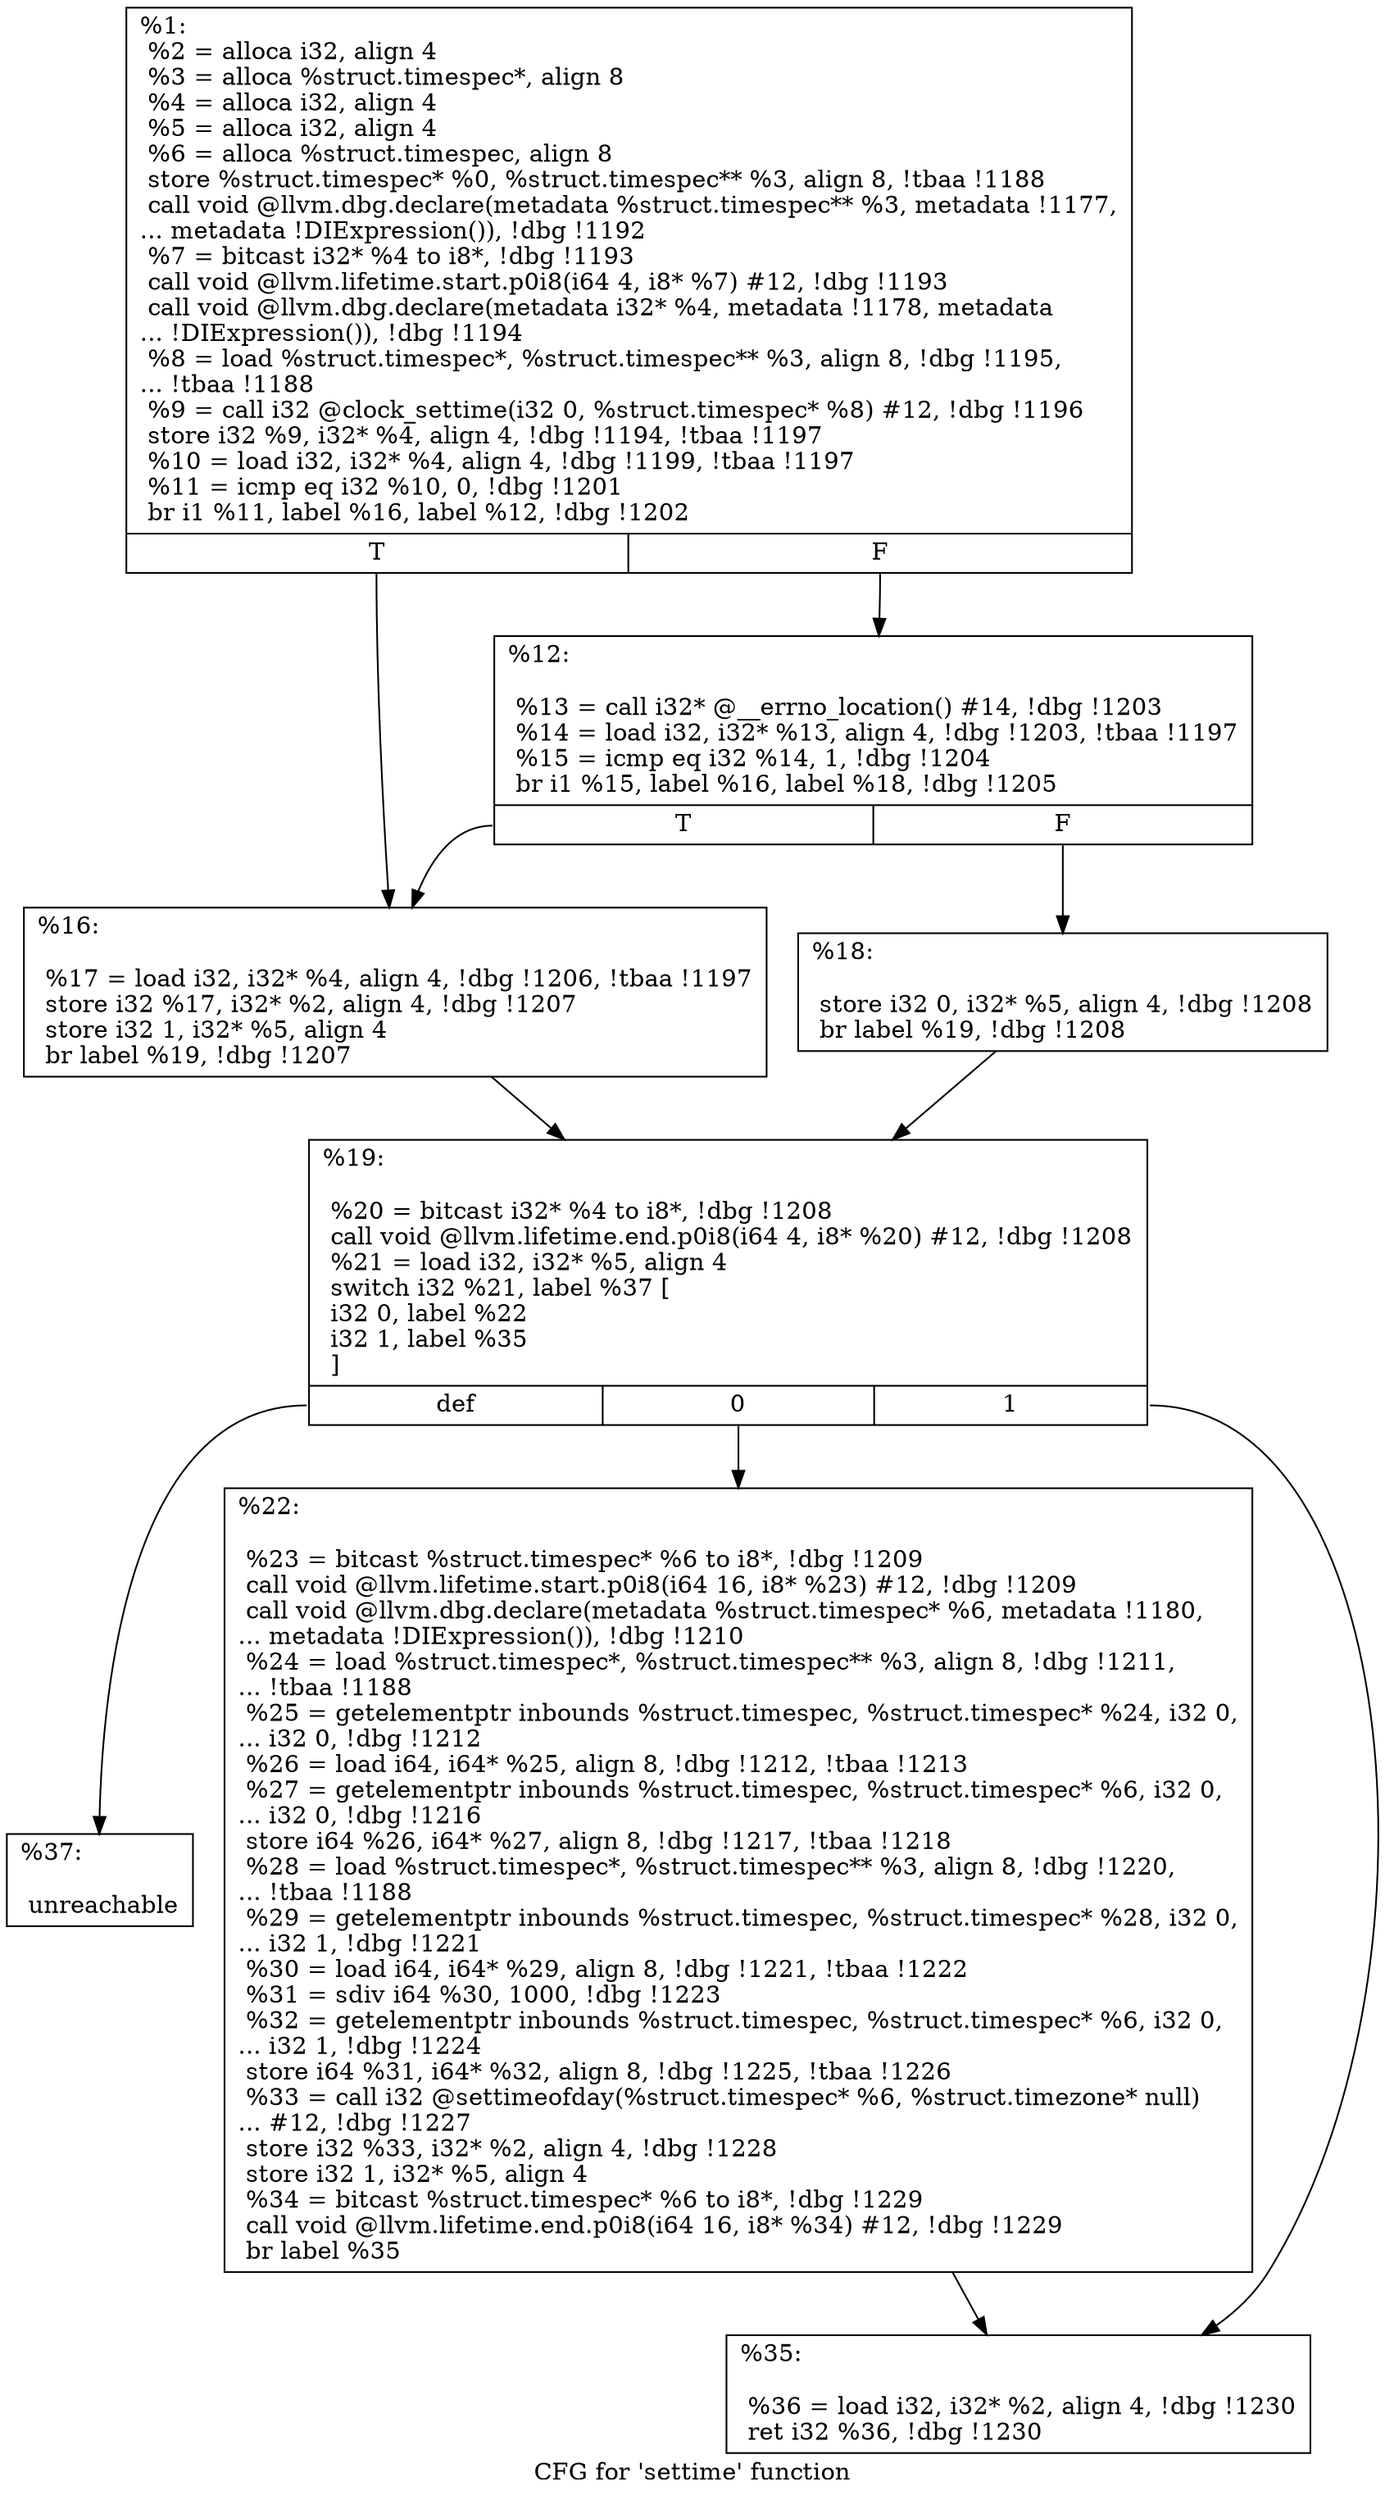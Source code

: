 digraph "CFG for 'settime' function" {
	label="CFG for 'settime' function";

	Node0x1ea9430 [shape=record,label="{%1:\l  %2 = alloca i32, align 4\l  %3 = alloca %struct.timespec*, align 8\l  %4 = alloca i32, align 4\l  %5 = alloca i32, align 4\l  %6 = alloca %struct.timespec, align 8\l  store %struct.timespec* %0, %struct.timespec** %3, align 8, !tbaa !1188\l  call void @llvm.dbg.declare(metadata %struct.timespec** %3, metadata !1177,\l... metadata !DIExpression()), !dbg !1192\l  %7 = bitcast i32* %4 to i8*, !dbg !1193\l  call void @llvm.lifetime.start.p0i8(i64 4, i8* %7) #12, !dbg !1193\l  call void @llvm.dbg.declare(metadata i32* %4, metadata !1178, metadata\l... !DIExpression()), !dbg !1194\l  %8 = load %struct.timespec*, %struct.timespec** %3, align 8, !dbg !1195,\l... !tbaa !1188\l  %9 = call i32 @clock_settime(i32 0, %struct.timespec* %8) #12, !dbg !1196\l  store i32 %9, i32* %4, align 4, !dbg !1194, !tbaa !1197\l  %10 = load i32, i32* %4, align 4, !dbg !1199, !tbaa !1197\l  %11 = icmp eq i32 %10, 0, !dbg !1201\l  br i1 %11, label %16, label %12, !dbg !1202\l|{<s0>T|<s1>F}}"];
	Node0x1ea9430:s0 -> Node0x1ea94d0;
	Node0x1ea9430:s1 -> Node0x1ea9480;
	Node0x1ea9480 [shape=record,label="{%12:\l\l  %13 = call i32* @__errno_location() #14, !dbg !1203\l  %14 = load i32, i32* %13, align 4, !dbg !1203, !tbaa !1197\l  %15 = icmp eq i32 %14, 1, !dbg !1204\l  br i1 %15, label %16, label %18, !dbg !1205\l|{<s0>T|<s1>F}}"];
	Node0x1ea9480:s0 -> Node0x1ea94d0;
	Node0x1ea9480:s1 -> Node0x1ea9520;
	Node0x1ea94d0 [shape=record,label="{%16:\l\l  %17 = load i32, i32* %4, align 4, !dbg !1206, !tbaa !1197\l  store i32 %17, i32* %2, align 4, !dbg !1207\l  store i32 1, i32* %5, align 4\l  br label %19, !dbg !1207\l}"];
	Node0x1ea94d0 -> Node0x1ea9570;
	Node0x1ea9520 [shape=record,label="{%18:\l\l  store i32 0, i32* %5, align 4, !dbg !1208\l  br label %19, !dbg !1208\l}"];
	Node0x1ea9520 -> Node0x1ea9570;
	Node0x1ea9570 [shape=record,label="{%19:\l\l  %20 = bitcast i32* %4 to i8*, !dbg !1208\l  call void @llvm.lifetime.end.p0i8(i64 4, i8* %20) #12, !dbg !1208\l  %21 = load i32, i32* %5, align 4\l  switch i32 %21, label %37 [\l    i32 0, label %22\l    i32 1, label %35\l  ]\l|{<s0>def|<s1>0|<s2>1}}"];
	Node0x1ea9570:s0 -> Node0x1ea9660;
	Node0x1ea9570:s1 -> Node0x1ea95c0;
	Node0x1ea9570:s2 -> Node0x1ea9610;
	Node0x1ea95c0 [shape=record,label="{%22:\l\l  %23 = bitcast %struct.timespec* %6 to i8*, !dbg !1209\l  call void @llvm.lifetime.start.p0i8(i64 16, i8* %23) #12, !dbg !1209\l  call void @llvm.dbg.declare(metadata %struct.timespec* %6, metadata !1180,\l... metadata !DIExpression()), !dbg !1210\l  %24 = load %struct.timespec*, %struct.timespec** %3, align 8, !dbg !1211,\l... !tbaa !1188\l  %25 = getelementptr inbounds %struct.timespec, %struct.timespec* %24, i32 0,\l... i32 0, !dbg !1212\l  %26 = load i64, i64* %25, align 8, !dbg !1212, !tbaa !1213\l  %27 = getelementptr inbounds %struct.timespec, %struct.timespec* %6, i32 0,\l... i32 0, !dbg !1216\l  store i64 %26, i64* %27, align 8, !dbg !1217, !tbaa !1218\l  %28 = load %struct.timespec*, %struct.timespec** %3, align 8, !dbg !1220,\l... !tbaa !1188\l  %29 = getelementptr inbounds %struct.timespec, %struct.timespec* %28, i32 0,\l... i32 1, !dbg !1221\l  %30 = load i64, i64* %29, align 8, !dbg !1221, !tbaa !1222\l  %31 = sdiv i64 %30, 1000, !dbg !1223\l  %32 = getelementptr inbounds %struct.timespec, %struct.timespec* %6, i32 0,\l... i32 1, !dbg !1224\l  store i64 %31, i64* %32, align 8, !dbg !1225, !tbaa !1226\l  %33 = call i32 @settimeofday(%struct.timespec* %6, %struct.timezone* null)\l... #12, !dbg !1227\l  store i32 %33, i32* %2, align 4, !dbg !1228\l  store i32 1, i32* %5, align 4\l  %34 = bitcast %struct.timespec* %6 to i8*, !dbg !1229\l  call void @llvm.lifetime.end.p0i8(i64 16, i8* %34) #12, !dbg !1229\l  br label %35\l}"];
	Node0x1ea95c0 -> Node0x1ea9610;
	Node0x1ea9610 [shape=record,label="{%35:\l\l  %36 = load i32, i32* %2, align 4, !dbg !1230\l  ret i32 %36, !dbg !1230\l}"];
	Node0x1ea9660 [shape=record,label="{%37:\l\l  unreachable\l}"];
}
